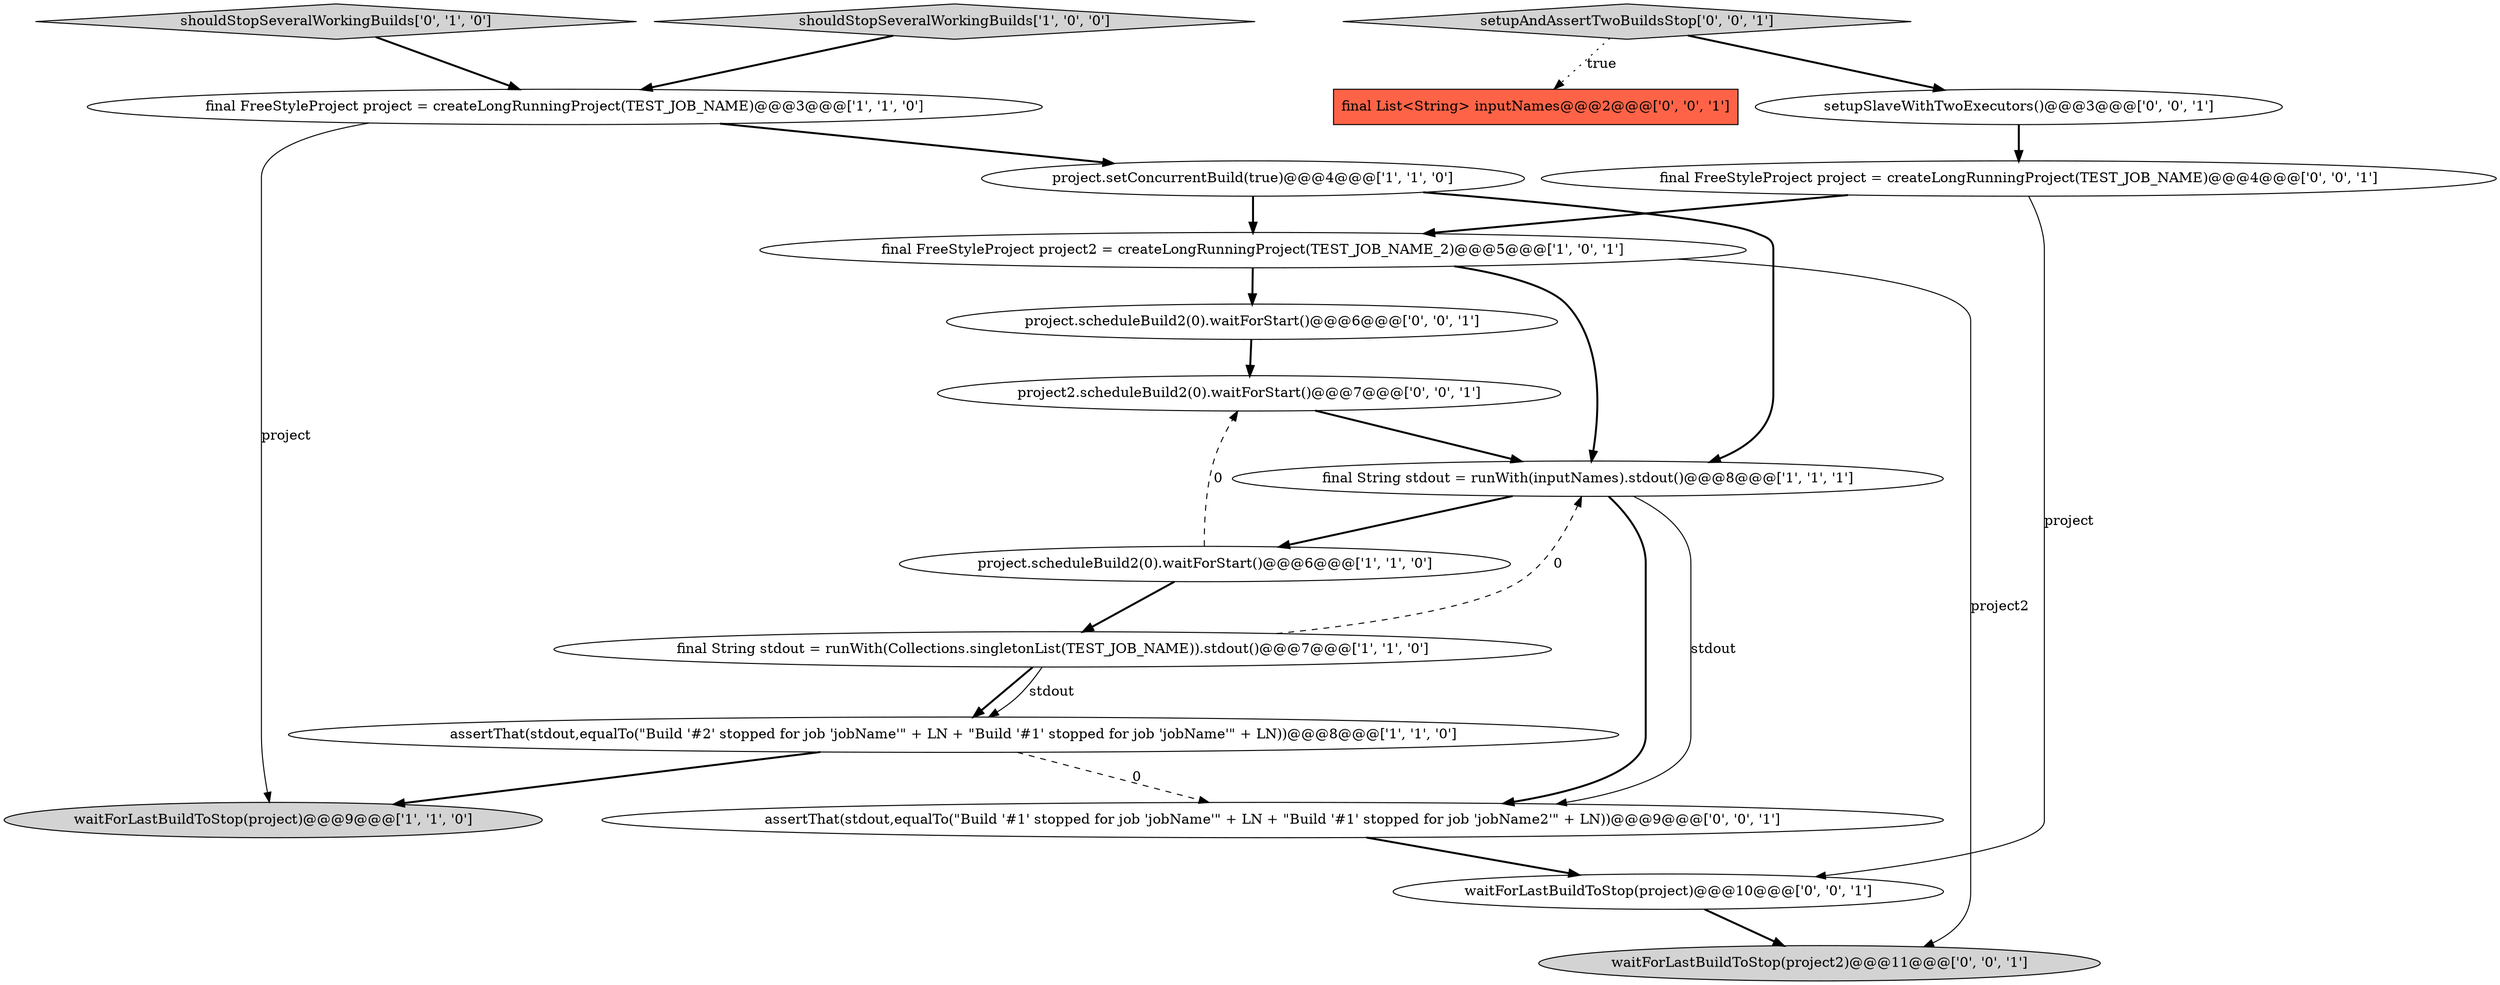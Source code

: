 digraph {
13 [style = filled, label = "project2.scheduleBuild2(0).waitForStart()@@@7@@@['0', '0', '1']", fillcolor = white, shape = ellipse image = "AAA0AAABBB3BBB"];
14 [style = filled, label = "waitForLastBuildToStop(project2)@@@11@@@['0', '0', '1']", fillcolor = lightgray, shape = ellipse image = "AAA0AAABBB3BBB"];
7 [style = filled, label = "final FreeStyleProject project = createLongRunningProject(TEST_JOB_NAME)@@@3@@@['1', '1', '0']", fillcolor = white, shape = ellipse image = "AAA0AAABBB1BBB"];
5 [style = filled, label = "project.scheduleBuild2(0).waitForStart()@@@6@@@['1', '1', '0']", fillcolor = white, shape = ellipse image = "AAA0AAABBB1BBB"];
10 [style = filled, label = "project.scheduleBuild2(0).waitForStart()@@@6@@@['0', '0', '1']", fillcolor = white, shape = ellipse image = "AAA0AAABBB3BBB"];
15 [style = filled, label = "assertThat(stdout,equalTo(\"Build '#1' stopped for job 'jobName'\" + LN + \"Build '#1' stopped for job 'jobName2'\" + LN))@@@9@@@['0', '0', '1']", fillcolor = white, shape = ellipse image = "AAA0AAABBB3BBB"];
11 [style = filled, label = "final List<String> inputNames@@@2@@@['0', '0', '1']", fillcolor = tomato, shape = box image = "AAA0AAABBB3BBB"];
3 [style = filled, label = "final String stdout = runWith(inputNames).stdout()@@@8@@@['1', '1', '1']", fillcolor = white, shape = ellipse image = "AAA0AAABBB1BBB"];
16 [style = filled, label = "waitForLastBuildToStop(project)@@@10@@@['0', '0', '1']", fillcolor = white, shape = ellipse image = "AAA0AAABBB3BBB"];
0 [style = filled, label = "final String stdout = runWith(Collections.singletonList(TEST_JOB_NAME)).stdout()@@@7@@@['1', '1', '0']", fillcolor = white, shape = ellipse image = "AAA0AAABBB1BBB"];
4 [style = filled, label = "final FreeStyleProject project2 = createLongRunningProject(TEST_JOB_NAME_2)@@@5@@@['1', '0', '1']", fillcolor = white, shape = ellipse image = "AAA0AAABBB1BBB"];
1 [style = filled, label = "shouldStopSeveralWorkingBuilds['1', '0', '0']", fillcolor = lightgray, shape = diamond image = "AAA0AAABBB1BBB"];
2 [style = filled, label = "project.setConcurrentBuild(true)@@@4@@@['1', '1', '0']", fillcolor = white, shape = ellipse image = "AAA0AAABBB1BBB"];
9 [style = filled, label = "shouldStopSeveralWorkingBuilds['0', '1', '0']", fillcolor = lightgray, shape = diamond image = "AAA0AAABBB2BBB"];
17 [style = filled, label = "setupAndAssertTwoBuildsStop['0', '0', '1']", fillcolor = lightgray, shape = diamond image = "AAA0AAABBB3BBB"];
6 [style = filled, label = "waitForLastBuildToStop(project)@@@9@@@['1', '1', '0']", fillcolor = lightgray, shape = ellipse image = "AAA0AAABBB1BBB"];
18 [style = filled, label = "final FreeStyleProject project = createLongRunningProject(TEST_JOB_NAME)@@@4@@@['0', '0', '1']", fillcolor = white, shape = ellipse image = "AAA0AAABBB3BBB"];
12 [style = filled, label = "setupSlaveWithTwoExecutors()@@@3@@@['0', '0', '1']", fillcolor = white, shape = ellipse image = "AAA0AAABBB3BBB"];
8 [style = filled, label = "assertThat(stdout,equalTo(\"Build '#2' stopped for job 'jobName'\" + LN + \"Build '#1' stopped for job 'jobName'\" + LN))@@@8@@@['1', '1', '0']", fillcolor = white, shape = ellipse image = "AAA0AAABBB1BBB"];
5->13 [style = dashed, label="0"];
4->10 [style = bold, label=""];
4->3 [style = bold, label=""];
0->3 [style = dashed, label="0"];
2->3 [style = bold, label=""];
8->15 [style = dashed, label="0"];
8->6 [style = bold, label=""];
3->15 [style = bold, label=""];
9->7 [style = bold, label=""];
15->16 [style = bold, label=""];
2->4 [style = bold, label=""];
1->7 [style = bold, label=""];
3->15 [style = solid, label="stdout"];
3->5 [style = bold, label=""];
17->12 [style = bold, label=""];
18->4 [style = bold, label=""];
13->3 [style = bold, label=""];
5->0 [style = bold, label=""];
10->13 [style = bold, label=""];
18->16 [style = solid, label="project"];
7->2 [style = bold, label=""];
12->18 [style = bold, label=""];
0->8 [style = bold, label=""];
4->14 [style = solid, label="project2"];
16->14 [style = bold, label=""];
0->8 [style = solid, label="stdout"];
7->6 [style = solid, label="project"];
17->11 [style = dotted, label="true"];
}

